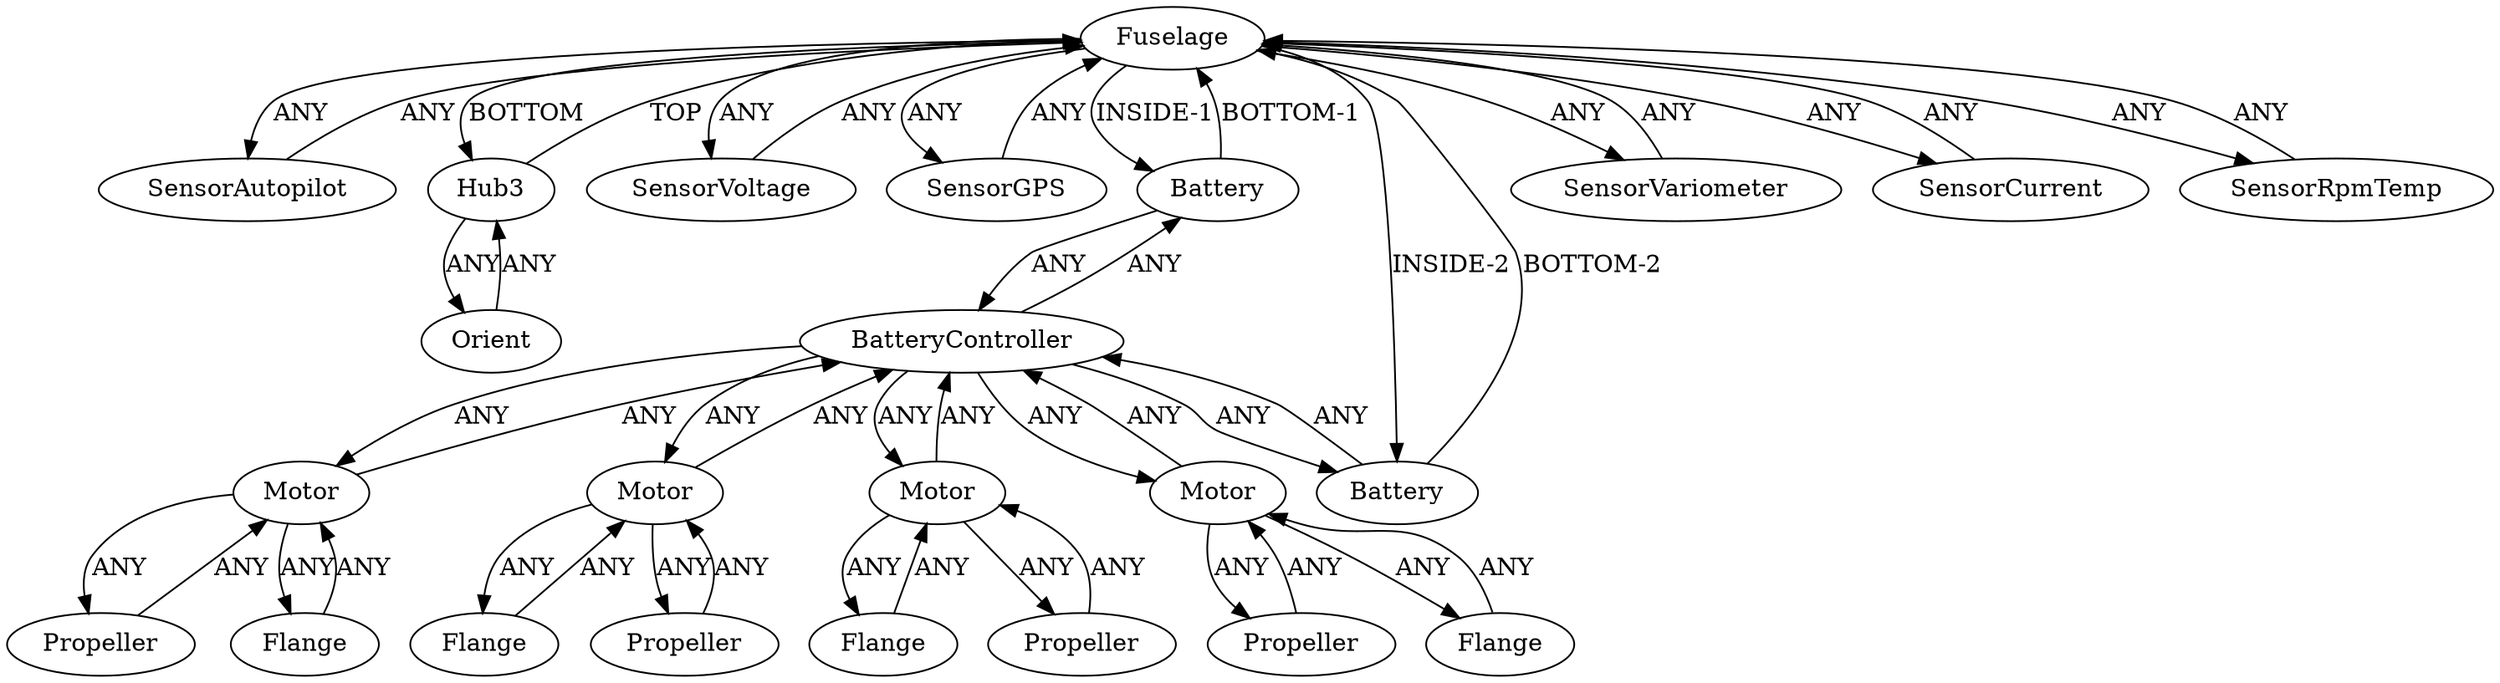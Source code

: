 /* Created by igraph 0.10.2 */
digraph {
  0 [
    instance=Fuselage_instance_1
    label=Fuselage
  ];
  1 [
    instance=Flange_instance_1
    label=Flange
  ];
  2 [
    instance=Motor_instance_1
    label=Motor
  ];
  3 [
    instance=SensorAutopilot_instance_1
    label=SensorAutopilot
  ];
  4 [
    instance=Hub3_instance_4
    label=Hub3
  ];
  5 [
    instance=Propeller_instance_1
    label=Propeller
  ];
  6 [
    instance=Flange_instance_2
    label=Flange
  ];
  7 [
    instance=SensorVoltage_instance_1
    label=SensorVoltage
  ];
  8 [
    instance=Propeller_instance_2
    label=Propeller
  ];
  9 [
    instance=Motor_instance_2
    label=Motor
  ];
  10 [
    instance=Motor_instance_3
    label=Motor
  ];
  11 [
    instance=Flange_instance_3
    label=Flange
  ];
  12 [
    instance=Propeller_instance_3
    label=Propeller
  ];
  13 [
    instance=Flange_instance_4
    label=Flange
  ];
  14 [
    instance=SensorGPS_instance_1
    label=SensorGPS
  ];
  15 [
    instance=Battery_instance_1
    label=Battery
  ];
  16 [
    instance=SensorVariometer_instance_1
    label=SensorVariometer
  ];
  17 [
    instance=Battery_instance_2
    label=Battery
  ];
  18 [
    instance=Orient
    label=Orient
  ];
  19 [
    instance=SensorCurrent_instance_1
    label=SensorCurrent
  ];
  20 [
    instance=Motor_instance_4
    label=Motor
  ];
  21 [
    instance=Propeller_instance_4
    label=Propeller
  ];
  22 [
    instance=BatteryController_instance_1
    label=BatteryController
  ];
  23 [
    instance=SensorRpmTemp_instance_1
    label=SensorRpmTemp
  ];

  0 -> 3 [
    label=ANY
  ];
  0 -> 4 [
    label=BOTTOM
  ];
  0 -> 7 [
    label=ANY
  ];
  0 -> 14 [
    label=ANY
  ];
  0 -> 15 [
    label="INSIDE-1"
  ];
  0 -> 16 [
    label=ANY
  ];
  0 -> 17 [
    label="INSIDE-2"
  ];
  0 -> 19 [
    label=ANY
  ];
  0 -> 23 [
    label=ANY
  ];
  1 -> 2 [
    label=ANY
  ];
  2 -> 1 [
    label=ANY
  ];
  2 -> 5 [
    label=ANY
  ];
  2 -> 22 [
    label=ANY
  ];
  3 -> 0 [
    label=ANY
  ];
  4 -> 0 [
    label=TOP
  ];
  4 -> 18 [
    label=ANY
  ];
  5 -> 2 [
    label=ANY
  ];
  6 -> 20 [
    label=ANY
  ];
  7 -> 0 [
    label=ANY
  ];
  8 -> 9 [
    label=ANY
  ];
  9 -> 8 [
    label=ANY
  ];
  9 -> 11 [
    label=ANY
  ];
  9 -> 22 [
    label=ANY
  ];
  10 -> 12 [
    label=ANY
  ];
  10 -> 13 [
    label=ANY
  ];
  10 -> 22 [
    label=ANY
  ];
  11 -> 9 [
    label=ANY
  ];
  12 -> 10 [
    label=ANY
  ];
  13 -> 10 [
    label=ANY
  ];
  14 -> 0 [
    label=ANY
  ];
  15 -> 0 [
    label="BOTTOM-1"
  ];
  15 -> 22 [
    label=ANY
  ];
  16 -> 0 [
    label=ANY
  ];
  17 -> 0 [
    label="BOTTOM-2"
  ];
  17 -> 22 [
    label=ANY
  ];
  18 -> 4 [
    label=ANY
  ];
  19 -> 0 [
    label=ANY
  ];
  20 -> 6 [
    label=ANY
  ];
  20 -> 21 [
    label=ANY
  ];
  20 -> 22 [
    label=ANY
  ];
  21 -> 20 [
    label=ANY
  ];
  22 -> 2 [
    label=ANY
  ];
  22 -> 9 [
    label=ANY
  ];
  22 -> 10 [
    label=ANY
  ];
  22 -> 15 [
    label=ANY
  ];
  22 -> 17 [
    label=ANY
  ];
  22 -> 20 [
    label=ANY
  ];
  23 -> 0 [
    label=ANY
  ];
}
